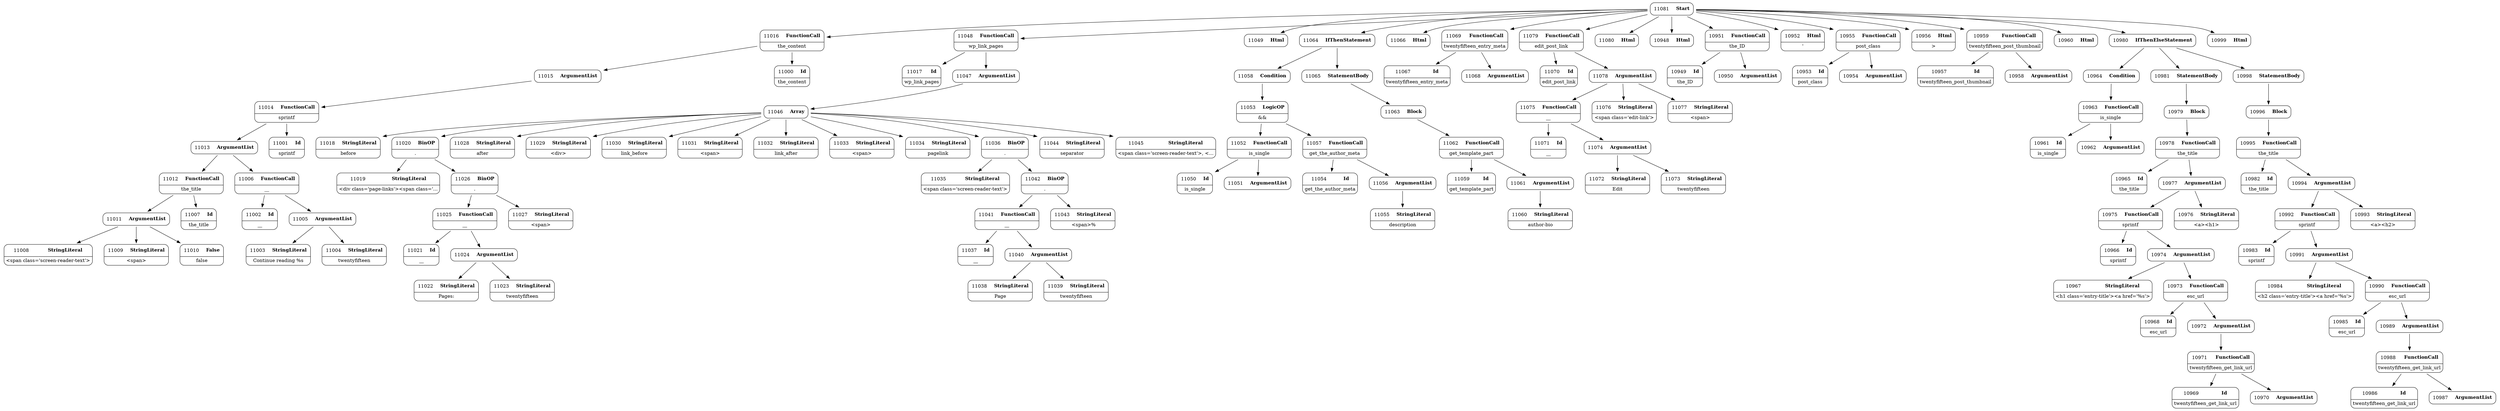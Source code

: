 digraph ast {
node [shape=none];
11008 [label=<<TABLE border='1' cellspacing='0' cellpadding='10' style='rounded' ><TR><TD border='0'>11008</TD><TD border='0'><B>StringLiteral</B></TD></TR><HR/><TR><TD border='0' cellpadding='5' colspan='2'>&lt;span class='screen-reader-text'&gt;</TD></TR></TABLE>>];
11009 [label=<<TABLE border='1' cellspacing='0' cellpadding='10' style='rounded' ><TR><TD border='0'>11009</TD><TD border='0'><B>StringLiteral</B></TD></TR><HR/><TR><TD border='0' cellpadding='5' colspan='2'>&lt;span&gt;</TD></TR></TABLE>>];
11010 [label=<<TABLE border='1' cellspacing='0' cellpadding='10' style='rounded' ><TR><TD border='0'>11010</TD><TD border='0'><B>False</B></TD></TR><HR/><TR><TD border='0' cellpadding='5' colspan='2'>false</TD></TR></TABLE>>];
11011 [label=<<TABLE border='1' cellspacing='0' cellpadding='10' style='rounded' ><TR><TD border='0'>11011</TD><TD border='0'><B>ArgumentList</B></TD></TR></TABLE>>];
11011 -> 11008 [weight=2];
11011 -> 11009 [weight=2];
11011 -> 11010 [weight=2];
11012 [label=<<TABLE border='1' cellspacing='0' cellpadding='10' style='rounded' ><TR><TD border='0'>11012</TD><TD border='0'><B>FunctionCall</B></TD></TR><HR/><TR><TD border='0' cellpadding='5' colspan='2'>the_title</TD></TR></TABLE>>];
11012 -> 11007 [weight=2];
11012 -> 11011 [weight=2];
11013 [label=<<TABLE border='1' cellspacing='0' cellpadding='10' style='rounded' ><TR><TD border='0'>11013</TD><TD border='0'><B>ArgumentList</B></TD></TR></TABLE>>];
11013 -> 11006 [weight=2];
11013 -> 11012 [weight=2];
11014 [label=<<TABLE border='1' cellspacing='0' cellpadding='10' style='rounded' ><TR><TD border='0'>11014</TD><TD border='0'><B>FunctionCall</B></TD></TR><HR/><TR><TD border='0' cellpadding='5' colspan='2'>sprintf</TD></TR></TABLE>>];
11014 -> 11001 [weight=2];
11014 -> 11013 [weight=2];
11015 [label=<<TABLE border='1' cellspacing='0' cellpadding='10' style='rounded' ><TR><TD border='0'>11015</TD><TD border='0'><B>ArgumentList</B></TD></TR></TABLE>>];
11015 -> 11014 [weight=2];
11016 [label=<<TABLE border='1' cellspacing='0' cellpadding='10' style='rounded' ><TR><TD border='0'>11016</TD><TD border='0'><B>FunctionCall</B></TD></TR><HR/><TR><TD border='0' cellpadding='5' colspan='2'>the_content</TD></TR></TABLE>>];
11016 -> 11000 [weight=2];
11016 -> 11015 [weight=2];
11017 [label=<<TABLE border='1' cellspacing='0' cellpadding='10' style='rounded' ><TR><TD border='0'>11017</TD><TD border='0'><B>Id</B></TD></TR><HR/><TR><TD border='0' cellpadding='5' colspan='2'>wp_link_pages</TD></TR></TABLE>>];
11018 [label=<<TABLE border='1' cellspacing='0' cellpadding='10' style='rounded' ><TR><TD border='0'>11018</TD><TD border='0'><B>StringLiteral</B></TD></TR><HR/><TR><TD border='0' cellpadding='5' colspan='2'>before</TD></TR></TABLE>>];
11019 [label=<<TABLE border='1' cellspacing='0' cellpadding='10' style='rounded' ><TR><TD border='0'>11019</TD><TD border='0'><B>StringLiteral</B></TD></TR><HR/><TR><TD border='0' cellpadding='5' colspan='2'>&lt;div class='page-links'&gt;&lt;span class='...</TD></TR></TABLE>>];
11020 [label=<<TABLE border='1' cellspacing='0' cellpadding='10' style='rounded' ><TR><TD border='0'>11020</TD><TD border='0'><B>BinOP</B></TD></TR><HR/><TR><TD border='0' cellpadding='5' colspan='2'>.</TD></TR></TABLE>>];
11020 -> 11019 [weight=2];
11020 -> 11026 [weight=2];
11021 [label=<<TABLE border='1' cellspacing='0' cellpadding='10' style='rounded' ><TR><TD border='0'>11021</TD><TD border='0'><B>Id</B></TD></TR><HR/><TR><TD border='0' cellpadding='5' colspan='2'>__</TD></TR></TABLE>>];
11022 [label=<<TABLE border='1' cellspacing='0' cellpadding='10' style='rounded' ><TR><TD border='0'>11022</TD><TD border='0'><B>StringLiteral</B></TD></TR><HR/><TR><TD border='0' cellpadding='5' colspan='2'>Pages:</TD></TR></TABLE>>];
11023 [label=<<TABLE border='1' cellspacing='0' cellpadding='10' style='rounded' ><TR><TD border='0'>11023</TD><TD border='0'><B>StringLiteral</B></TD></TR><HR/><TR><TD border='0' cellpadding='5' colspan='2'>twentyfifteen</TD></TR></TABLE>>];
11024 [label=<<TABLE border='1' cellspacing='0' cellpadding='10' style='rounded' ><TR><TD border='0'>11024</TD><TD border='0'><B>ArgumentList</B></TD></TR></TABLE>>];
11024 -> 11022 [weight=2];
11024 -> 11023 [weight=2];
11025 [label=<<TABLE border='1' cellspacing='0' cellpadding='10' style='rounded' ><TR><TD border='0'>11025</TD><TD border='0'><B>FunctionCall</B></TD></TR><HR/><TR><TD border='0' cellpadding='5' colspan='2'>__</TD></TR></TABLE>>];
11025 -> 11021 [weight=2];
11025 -> 11024 [weight=2];
11026 [label=<<TABLE border='1' cellspacing='0' cellpadding='10' style='rounded' ><TR><TD border='0'>11026</TD><TD border='0'><B>BinOP</B></TD></TR><HR/><TR><TD border='0' cellpadding='5' colspan='2'>.</TD></TR></TABLE>>];
11026 -> 11025 [weight=2];
11026 -> 11027 [weight=2];
11027 [label=<<TABLE border='1' cellspacing='0' cellpadding='10' style='rounded' ><TR><TD border='0'>11027</TD><TD border='0'><B>StringLiteral</B></TD></TR><HR/><TR><TD border='0' cellpadding='5' colspan='2'>&lt;span&gt;</TD></TR></TABLE>>];
11028 [label=<<TABLE border='1' cellspacing='0' cellpadding='10' style='rounded' ><TR><TD border='0'>11028</TD><TD border='0'><B>StringLiteral</B></TD></TR><HR/><TR><TD border='0' cellpadding='5' colspan='2'>after</TD></TR></TABLE>>];
11029 [label=<<TABLE border='1' cellspacing='0' cellpadding='10' style='rounded' ><TR><TD border='0'>11029</TD><TD border='0'><B>StringLiteral</B></TD></TR><HR/><TR><TD border='0' cellpadding='5' colspan='2'>&lt;div&gt;</TD></TR></TABLE>>];
11030 [label=<<TABLE border='1' cellspacing='0' cellpadding='10' style='rounded' ><TR><TD border='0'>11030</TD><TD border='0'><B>StringLiteral</B></TD></TR><HR/><TR><TD border='0' cellpadding='5' colspan='2'>link_before</TD></TR></TABLE>>];
11031 [label=<<TABLE border='1' cellspacing='0' cellpadding='10' style='rounded' ><TR><TD border='0'>11031</TD><TD border='0'><B>StringLiteral</B></TD></TR><HR/><TR><TD border='0' cellpadding='5' colspan='2'>&lt;span&gt;</TD></TR></TABLE>>];
11032 [label=<<TABLE border='1' cellspacing='0' cellpadding='10' style='rounded' ><TR><TD border='0'>11032</TD><TD border='0'><B>StringLiteral</B></TD></TR><HR/><TR><TD border='0' cellpadding='5' colspan='2'>link_after</TD></TR></TABLE>>];
11033 [label=<<TABLE border='1' cellspacing='0' cellpadding='10' style='rounded' ><TR><TD border='0'>11033</TD><TD border='0'><B>StringLiteral</B></TD></TR><HR/><TR><TD border='0' cellpadding='5' colspan='2'>&lt;span&gt;</TD></TR></TABLE>>];
11034 [label=<<TABLE border='1' cellspacing='0' cellpadding='10' style='rounded' ><TR><TD border='0'>11034</TD><TD border='0'><B>StringLiteral</B></TD></TR><HR/><TR><TD border='0' cellpadding='5' colspan='2'>pagelink</TD></TR></TABLE>>];
11035 [label=<<TABLE border='1' cellspacing='0' cellpadding='10' style='rounded' ><TR><TD border='0'>11035</TD><TD border='0'><B>StringLiteral</B></TD></TR><HR/><TR><TD border='0' cellpadding='5' colspan='2'>&lt;span class='screen-reader-text'&gt;</TD></TR></TABLE>>];
11036 [label=<<TABLE border='1' cellspacing='0' cellpadding='10' style='rounded' ><TR><TD border='0'>11036</TD><TD border='0'><B>BinOP</B></TD></TR><HR/><TR><TD border='0' cellpadding='5' colspan='2'>.</TD></TR></TABLE>>];
11036 -> 11035 [weight=2];
11036 -> 11042 [weight=2];
11037 [label=<<TABLE border='1' cellspacing='0' cellpadding='10' style='rounded' ><TR><TD border='0'>11037</TD><TD border='0'><B>Id</B></TD></TR><HR/><TR><TD border='0' cellpadding='5' colspan='2'>__</TD></TR></TABLE>>];
11038 [label=<<TABLE border='1' cellspacing='0' cellpadding='10' style='rounded' ><TR><TD border='0'>11038</TD><TD border='0'><B>StringLiteral</B></TD></TR><HR/><TR><TD border='0' cellpadding='5' colspan='2'>Page</TD></TR></TABLE>>];
11039 [label=<<TABLE border='1' cellspacing='0' cellpadding='10' style='rounded' ><TR><TD border='0'>11039</TD><TD border='0'><B>StringLiteral</B></TD></TR><HR/><TR><TD border='0' cellpadding='5' colspan='2'>twentyfifteen</TD></TR></TABLE>>];
11040 [label=<<TABLE border='1' cellspacing='0' cellpadding='10' style='rounded' ><TR><TD border='0'>11040</TD><TD border='0'><B>ArgumentList</B></TD></TR></TABLE>>];
11040 -> 11038 [weight=2];
11040 -> 11039 [weight=2];
11041 [label=<<TABLE border='1' cellspacing='0' cellpadding='10' style='rounded' ><TR><TD border='0'>11041</TD><TD border='0'><B>FunctionCall</B></TD></TR><HR/><TR><TD border='0' cellpadding='5' colspan='2'>__</TD></TR></TABLE>>];
11041 -> 11037 [weight=2];
11041 -> 11040 [weight=2];
11042 [label=<<TABLE border='1' cellspacing='0' cellpadding='10' style='rounded' ><TR><TD border='0'>11042</TD><TD border='0'><B>BinOP</B></TD></TR><HR/><TR><TD border='0' cellpadding='5' colspan='2'>.</TD></TR></TABLE>>];
11042 -> 11041 [weight=2];
11042 -> 11043 [weight=2];
11043 [label=<<TABLE border='1' cellspacing='0' cellpadding='10' style='rounded' ><TR><TD border='0'>11043</TD><TD border='0'><B>StringLiteral</B></TD></TR><HR/><TR><TD border='0' cellpadding='5' colspan='2'> &lt;span&gt;%</TD></TR></TABLE>>];
11044 [label=<<TABLE border='1' cellspacing='0' cellpadding='10' style='rounded' ><TR><TD border='0'>11044</TD><TD border='0'><B>StringLiteral</B></TD></TR><HR/><TR><TD border='0' cellpadding='5' colspan='2'>separator</TD></TR></TABLE>>];
11045 [label=<<TABLE border='1' cellspacing='0' cellpadding='10' style='rounded' ><TR><TD border='0'>11045</TD><TD border='0'><B>StringLiteral</B></TD></TR><HR/><TR><TD border='0' cellpadding='5' colspan='2'>&lt;span class='screen-reader-text'&gt;, &lt;...</TD></TR></TABLE>>];
11046 [label=<<TABLE border='1' cellspacing='0' cellpadding='10' style='rounded' ><TR><TD border='0'>11046</TD><TD border='0'><B>Array</B></TD></TR></TABLE>>];
11046 -> 11018 [weight=2];
11046 -> 11020 [weight=2];
11046 -> 11028 [weight=2];
11046 -> 11029 [weight=2];
11046 -> 11030 [weight=2];
11046 -> 11031 [weight=2];
11046 -> 11032 [weight=2];
11046 -> 11033 [weight=2];
11046 -> 11034 [weight=2];
11046 -> 11036 [weight=2];
11046 -> 11044 [weight=2];
11046 -> 11045 [weight=2];
11047 [label=<<TABLE border='1' cellspacing='0' cellpadding='10' style='rounded' ><TR><TD border='0'>11047</TD><TD border='0'><B>ArgumentList</B></TD></TR></TABLE>>];
11047 -> 11046 [weight=2];
11048 [label=<<TABLE border='1' cellspacing='0' cellpadding='10' style='rounded' ><TR><TD border='0'>11048</TD><TD border='0'><B>FunctionCall</B></TD></TR><HR/><TR><TD border='0' cellpadding='5' colspan='2'>wp_link_pages</TD></TR></TABLE>>];
11048 -> 11017 [weight=2];
11048 -> 11047 [weight=2];
11049 [label=<<TABLE border='1' cellspacing='0' cellpadding='10' style='rounded' ><TR><TD border='0'>11049</TD><TD border='0'><B>Html</B></TD></TR></TABLE>>];
11050 [label=<<TABLE border='1' cellspacing='0' cellpadding='10' style='rounded' ><TR><TD border='0'>11050</TD><TD border='0'><B>Id</B></TD></TR><HR/><TR><TD border='0' cellpadding='5' colspan='2'>is_single</TD></TR></TABLE>>];
11051 [label=<<TABLE border='1' cellspacing='0' cellpadding='10' style='rounded' ><TR><TD border='0'>11051</TD><TD border='0'><B>ArgumentList</B></TD></TR></TABLE>>];
11052 [label=<<TABLE border='1' cellspacing='0' cellpadding='10' style='rounded' ><TR><TD border='0'>11052</TD><TD border='0'><B>FunctionCall</B></TD></TR><HR/><TR><TD border='0' cellpadding='5' colspan='2'>is_single</TD></TR></TABLE>>];
11052 -> 11050 [weight=2];
11052 -> 11051 [weight=2];
11053 [label=<<TABLE border='1' cellspacing='0' cellpadding='10' style='rounded' ><TR><TD border='0'>11053</TD><TD border='0'><B>LogicOP</B></TD></TR><HR/><TR><TD border='0' cellpadding='5' colspan='2'>&amp;&amp;</TD></TR></TABLE>>];
11053 -> 11052 [weight=2];
11053 -> 11057 [weight=2];
11054 [label=<<TABLE border='1' cellspacing='0' cellpadding='10' style='rounded' ><TR><TD border='0'>11054</TD><TD border='0'><B>Id</B></TD></TR><HR/><TR><TD border='0' cellpadding='5' colspan='2'>get_the_author_meta</TD></TR></TABLE>>];
11055 [label=<<TABLE border='1' cellspacing='0' cellpadding='10' style='rounded' ><TR><TD border='0'>11055</TD><TD border='0'><B>StringLiteral</B></TD></TR><HR/><TR><TD border='0' cellpadding='5' colspan='2'>description</TD></TR></TABLE>>];
11056 [label=<<TABLE border='1' cellspacing='0' cellpadding='10' style='rounded' ><TR><TD border='0'>11056</TD><TD border='0'><B>ArgumentList</B></TD></TR></TABLE>>];
11056 -> 11055 [weight=2];
11057 [label=<<TABLE border='1' cellspacing='0' cellpadding='10' style='rounded' ><TR><TD border='0'>11057</TD><TD border='0'><B>FunctionCall</B></TD></TR><HR/><TR><TD border='0' cellpadding='5' colspan='2'>get_the_author_meta</TD></TR></TABLE>>];
11057 -> 11054 [weight=2];
11057 -> 11056 [weight=2];
11058 [label=<<TABLE border='1' cellspacing='0' cellpadding='10' style='rounded' ><TR><TD border='0'>11058</TD><TD border='0'><B>Condition</B></TD></TR></TABLE>>];
11058 -> 11053 [weight=2];
11059 [label=<<TABLE border='1' cellspacing='0' cellpadding='10' style='rounded' ><TR><TD border='0'>11059</TD><TD border='0'><B>Id</B></TD></TR><HR/><TR><TD border='0' cellpadding='5' colspan='2'>get_template_part</TD></TR></TABLE>>];
11060 [label=<<TABLE border='1' cellspacing='0' cellpadding='10' style='rounded' ><TR><TD border='0'>11060</TD><TD border='0'><B>StringLiteral</B></TD></TR><HR/><TR><TD border='0' cellpadding='5' colspan='2'>author-bio</TD></TR></TABLE>>];
11061 [label=<<TABLE border='1' cellspacing='0' cellpadding='10' style='rounded' ><TR><TD border='0'>11061</TD><TD border='0'><B>ArgumentList</B></TD></TR></TABLE>>];
11061 -> 11060 [weight=2];
11062 [label=<<TABLE border='1' cellspacing='0' cellpadding='10' style='rounded' ><TR><TD border='0'>11062</TD><TD border='0'><B>FunctionCall</B></TD></TR><HR/><TR><TD border='0' cellpadding='5' colspan='2'>get_template_part</TD></TR></TABLE>>];
11062 -> 11059 [weight=2];
11062 -> 11061 [weight=2];
11063 [label=<<TABLE border='1' cellspacing='0' cellpadding='10' style='rounded' ><TR><TD border='0'>11063</TD><TD border='0'><B>Block</B></TD></TR></TABLE>>];
11063 -> 11062 [weight=2];
11064 [label=<<TABLE border='1' cellspacing='0' cellpadding='10' style='rounded' ><TR><TD border='0'>11064</TD><TD border='0'><B>IfThenStatement</B></TD></TR></TABLE>>];
11064 -> 11058 [weight=2];
11064 -> 11065 [weight=2];
11065 [label=<<TABLE border='1' cellspacing='0' cellpadding='10' style='rounded' ><TR><TD border='0'>11065</TD><TD border='0'><B>StatementBody</B></TD></TR></TABLE>>];
11065 -> 11063 [weight=2];
11066 [label=<<TABLE border='1' cellspacing='0' cellpadding='10' style='rounded' ><TR><TD border='0'>11066</TD><TD border='0'><B>Html</B></TD></TR></TABLE>>];
11067 [label=<<TABLE border='1' cellspacing='0' cellpadding='10' style='rounded' ><TR><TD border='0'>11067</TD><TD border='0'><B>Id</B></TD></TR><HR/><TR><TD border='0' cellpadding='5' colspan='2'>twentyfifteen_entry_meta</TD></TR></TABLE>>];
11068 [label=<<TABLE border='1' cellspacing='0' cellpadding='10' style='rounded' ><TR><TD border='0'>11068</TD><TD border='0'><B>ArgumentList</B></TD></TR></TABLE>>];
11069 [label=<<TABLE border='1' cellspacing='0' cellpadding='10' style='rounded' ><TR><TD border='0'>11069</TD><TD border='0'><B>FunctionCall</B></TD></TR><HR/><TR><TD border='0' cellpadding='5' colspan='2'>twentyfifteen_entry_meta</TD></TR></TABLE>>];
11069 -> 11067 [weight=2];
11069 -> 11068 [weight=2];
11070 [label=<<TABLE border='1' cellspacing='0' cellpadding='10' style='rounded' ><TR><TD border='0'>11070</TD><TD border='0'><B>Id</B></TD></TR><HR/><TR><TD border='0' cellpadding='5' colspan='2'>edit_post_link</TD></TR></TABLE>>];
11071 [label=<<TABLE border='1' cellspacing='0' cellpadding='10' style='rounded' ><TR><TD border='0'>11071</TD><TD border='0'><B>Id</B></TD></TR><HR/><TR><TD border='0' cellpadding='5' colspan='2'>__</TD></TR></TABLE>>];
11072 [label=<<TABLE border='1' cellspacing='0' cellpadding='10' style='rounded' ><TR><TD border='0'>11072</TD><TD border='0'><B>StringLiteral</B></TD></TR><HR/><TR><TD border='0' cellpadding='5' colspan='2'>Edit</TD></TR></TABLE>>];
11073 [label=<<TABLE border='1' cellspacing='0' cellpadding='10' style='rounded' ><TR><TD border='0'>11073</TD><TD border='0'><B>StringLiteral</B></TD></TR><HR/><TR><TD border='0' cellpadding='5' colspan='2'>twentyfifteen</TD></TR></TABLE>>];
11074 [label=<<TABLE border='1' cellspacing='0' cellpadding='10' style='rounded' ><TR><TD border='0'>11074</TD><TD border='0'><B>ArgumentList</B></TD></TR></TABLE>>];
11074 -> 11072 [weight=2];
11074 -> 11073 [weight=2];
11075 [label=<<TABLE border='1' cellspacing='0' cellpadding='10' style='rounded' ><TR><TD border='0'>11075</TD><TD border='0'><B>FunctionCall</B></TD></TR><HR/><TR><TD border='0' cellpadding='5' colspan='2'>__</TD></TR></TABLE>>];
11075 -> 11071 [weight=2];
11075 -> 11074 [weight=2];
11076 [label=<<TABLE border='1' cellspacing='0' cellpadding='10' style='rounded' ><TR><TD border='0'>11076</TD><TD border='0'><B>StringLiteral</B></TD></TR><HR/><TR><TD border='0' cellpadding='5' colspan='2'>&lt;span class='edit-link'&gt;</TD></TR></TABLE>>];
11077 [label=<<TABLE border='1' cellspacing='0' cellpadding='10' style='rounded' ><TR><TD border='0'>11077</TD><TD border='0'><B>StringLiteral</B></TD></TR><HR/><TR><TD border='0' cellpadding='5' colspan='2'>&lt;span&gt;</TD></TR></TABLE>>];
11078 [label=<<TABLE border='1' cellspacing='0' cellpadding='10' style='rounded' ><TR><TD border='0'>11078</TD><TD border='0'><B>ArgumentList</B></TD></TR></TABLE>>];
11078 -> 11075 [weight=2];
11078 -> 11076 [weight=2];
11078 -> 11077 [weight=2];
11079 [label=<<TABLE border='1' cellspacing='0' cellpadding='10' style='rounded' ><TR><TD border='0'>11079</TD><TD border='0'><B>FunctionCall</B></TD></TR><HR/><TR><TD border='0' cellpadding='5' colspan='2'>edit_post_link</TD></TR></TABLE>>];
11079 -> 11070 [weight=2];
11079 -> 11078 [weight=2];
11080 [label=<<TABLE border='1' cellspacing='0' cellpadding='10' style='rounded' ><TR><TD border='0'>11080</TD><TD border='0'><B>Html</B></TD></TR></TABLE>>];
11081 [label=<<TABLE border='1' cellspacing='0' cellpadding='10' style='rounded' ><TR><TD border='0'>11081</TD><TD border='0'><B>Start</B></TD></TR></TABLE>>];
11081 -> 10948 [weight=2];
11081 -> 10951 [weight=2];
11081 -> 10952 [weight=2];
11081 -> 10955 [weight=2];
11081 -> 10956 [weight=2];
11081 -> 10959 [weight=2];
11081 -> 10960 [weight=2];
11081 -> 10980 [weight=2];
11081 -> 10999 [weight=2];
11081 -> 11016 [weight=2];
11081 -> 11048 [weight=2];
11081 -> 11049 [weight=2];
11081 -> 11064 [weight=2];
11081 -> 11066 [weight=2];
11081 -> 11069 [weight=2];
11081 -> 11079 [weight=2];
11081 -> 11080 [weight=2];
10948 [label=<<TABLE border='1' cellspacing='0' cellpadding='10' style='rounded' ><TR><TD border='0'>10948</TD><TD border='0'><B>Html</B></TD></TR></TABLE>>];
10949 [label=<<TABLE border='1' cellspacing='0' cellpadding='10' style='rounded' ><TR><TD border='0'>10949</TD><TD border='0'><B>Id</B></TD></TR><HR/><TR><TD border='0' cellpadding='5' colspan='2'>the_ID</TD></TR></TABLE>>];
10950 [label=<<TABLE border='1' cellspacing='0' cellpadding='10' style='rounded' ><TR><TD border='0'>10950</TD><TD border='0'><B>ArgumentList</B></TD></TR></TABLE>>];
10951 [label=<<TABLE border='1' cellspacing='0' cellpadding='10' style='rounded' ><TR><TD border='0'>10951</TD><TD border='0'><B>FunctionCall</B></TD></TR><HR/><TR><TD border='0' cellpadding='5' colspan='2'>the_ID</TD></TR></TABLE>>];
10951 -> 10949 [weight=2];
10951 -> 10950 [weight=2];
10952 [label=<<TABLE border='1' cellspacing='0' cellpadding='10' style='rounded' ><TR><TD border='0'>10952</TD><TD border='0'><B>Html</B></TD></TR><HR/><TR><TD border='0' cellpadding='5' colspan='2'>'</TD></TR></TABLE>>];
10953 [label=<<TABLE border='1' cellspacing='0' cellpadding='10' style='rounded' ><TR><TD border='0'>10953</TD><TD border='0'><B>Id</B></TD></TR><HR/><TR><TD border='0' cellpadding='5' colspan='2'>post_class</TD></TR></TABLE>>];
10954 [label=<<TABLE border='1' cellspacing='0' cellpadding='10' style='rounded' ><TR><TD border='0'>10954</TD><TD border='0'><B>ArgumentList</B></TD></TR></TABLE>>];
10955 [label=<<TABLE border='1' cellspacing='0' cellpadding='10' style='rounded' ><TR><TD border='0'>10955</TD><TD border='0'><B>FunctionCall</B></TD></TR><HR/><TR><TD border='0' cellpadding='5' colspan='2'>post_class</TD></TR></TABLE>>];
10955 -> 10953 [weight=2];
10955 -> 10954 [weight=2];
10956 [label=<<TABLE border='1' cellspacing='0' cellpadding='10' style='rounded' ><TR><TD border='0'>10956</TD><TD border='0'><B>Html</B></TD></TR><HR/><TR><TD border='0' cellpadding='5' colspan='2'>&gt;</TD></TR></TABLE>>];
10957 [label=<<TABLE border='1' cellspacing='0' cellpadding='10' style='rounded' ><TR><TD border='0'>10957</TD><TD border='0'><B>Id</B></TD></TR><HR/><TR><TD border='0' cellpadding='5' colspan='2'>twentyfifteen_post_thumbnail</TD></TR></TABLE>>];
10958 [label=<<TABLE border='1' cellspacing='0' cellpadding='10' style='rounded' ><TR><TD border='0'>10958</TD><TD border='0'><B>ArgumentList</B></TD></TR></TABLE>>];
10959 [label=<<TABLE border='1' cellspacing='0' cellpadding='10' style='rounded' ><TR><TD border='0'>10959</TD><TD border='0'><B>FunctionCall</B></TD></TR><HR/><TR><TD border='0' cellpadding='5' colspan='2'>twentyfifteen_post_thumbnail</TD></TR></TABLE>>];
10959 -> 10957 [weight=2];
10959 -> 10958 [weight=2];
10960 [label=<<TABLE border='1' cellspacing='0' cellpadding='10' style='rounded' ><TR><TD border='0'>10960</TD><TD border='0'><B>Html</B></TD></TR></TABLE>>];
10961 [label=<<TABLE border='1' cellspacing='0' cellpadding='10' style='rounded' ><TR><TD border='0'>10961</TD><TD border='0'><B>Id</B></TD></TR><HR/><TR><TD border='0' cellpadding='5' colspan='2'>is_single</TD></TR></TABLE>>];
10962 [label=<<TABLE border='1' cellspacing='0' cellpadding='10' style='rounded' ><TR><TD border='0'>10962</TD><TD border='0'><B>ArgumentList</B></TD></TR></TABLE>>];
10963 [label=<<TABLE border='1' cellspacing='0' cellpadding='10' style='rounded' ><TR><TD border='0'>10963</TD><TD border='0'><B>FunctionCall</B></TD></TR><HR/><TR><TD border='0' cellpadding='5' colspan='2'>is_single</TD></TR></TABLE>>];
10963 -> 10961 [weight=2];
10963 -> 10962 [weight=2];
10964 [label=<<TABLE border='1' cellspacing='0' cellpadding='10' style='rounded' ><TR><TD border='0'>10964</TD><TD border='0'><B>Condition</B></TD></TR></TABLE>>];
10964 -> 10963 [weight=2];
10965 [label=<<TABLE border='1' cellspacing='0' cellpadding='10' style='rounded' ><TR><TD border='0'>10965</TD><TD border='0'><B>Id</B></TD></TR><HR/><TR><TD border='0' cellpadding='5' colspan='2'>the_title</TD></TR></TABLE>>];
10966 [label=<<TABLE border='1' cellspacing='0' cellpadding='10' style='rounded' ><TR><TD border='0'>10966</TD><TD border='0'><B>Id</B></TD></TR><HR/><TR><TD border='0' cellpadding='5' colspan='2'>sprintf</TD></TR></TABLE>>];
10967 [label=<<TABLE border='1' cellspacing='0' cellpadding='10' style='rounded' ><TR><TD border='0'>10967</TD><TD border='0'><B>StringLiteral</B></TD></TR><HR/><TR><TD border='0' cellpadding='5' colspan='2'>&lt;h1 class='entry-title'&gt;&lt;a href='%s'&gt;</TD></TR></TABLE>>];
10968 [label=<<TABLE border='1' cellspacing='0' cellpadding='10' style='rounded' ><TR><TD border='0'>10968</TD><TD border='0'><B>Id</B></TD></TR><HR/><TR><TD border='0' cellpadding='5' colspan='2'>esc_url</TD></TR></TABLE>>];
10969 [label=<<TABLE border='1' cellspacing='0' cellpadding='10' style='rounded' ><TR><TD border='0'>10969</TD><TD border='0'><B>Id</B></TD></TR><HR/><TR><TD border='0' cellpadding='5' colspan='2'>twentyfifteen_get_link_url</TD></TR></TABLE>>];
10970 [label=<<TABLE border='1' cellspacing='0' cellpadding='10' style='rounded' ><TR><TD border='0'>10970</TD><TD border='0'><B>ArgumentList</B></TD></TR></TABLE>>];
10971 [label=<<TABLE border='1' cellspacing='0' cellpadding='10' style='rounded' ><TR><TD border='0'>10971</TD><TD border='0'><B>FunctionCall</B></TD></TR><HR/><TR><TD border='0' cellpadding='5' colspan='2'>twentyfifteen_get_link_url</TD></TR></TABLE>>];
10971 -> 10969 [weight=2];
10971 -> 10970 [weight=2];
10972 [label=<<TABLE border='1' cellspacing='0' cellpadding='10' style='rounded' ><TR><TD border='0'>10972</TD><TD border='0'><B>ArgumentList</B></TD></TR></TABLE>>];
10972 -> 10971 [weight=2];
10973 [label=<<TABLE border='1' cellspacing='0' cellpadding='10' style='rounded' ><TR><TD border='0'>10973</TD><TD border='0'><B>FunctionCall</B></TD></TR><HR/><TR><TD border='0' cellpadding='5' colspan='2'>esc_url</TD></TR></TABLE>>];
10973 -> 10968 [weight=2];
10973 -> 10972 [weight=2];
10974 [label=<<TABLE border='1' cellspacing='0' cellpadding='10' style='rounded' ><TR><TD border='0'>10974</TD><TD border='0'><B>ArgumentList</B></TD></TR></TABLE>>];
10974 -> 10967 [weight=2];
10974 -> 10973 [weight=2];
10975 [label=<<TABLE border='1' cellspacing='0' cellpadding='10' style='rounded' ><TR><TD border='0'>10975</TD><TD border='0'><B>FunctionCall</B></TD></TR><HR/><TR><TD border='0' cellpadding='5' colspan='2'>sprintf</TD></TR></TABLE>>];
10975 -> 10966 [weight=2];
10975 -> 10974 [weight=2];
10976 [label=<<TABLE border='1' cellspacing='0' cellpadding='10' style='rounded' ><TR><TD border='0'>10976</TD><TD border='0'><B>StringLiteral</B></TD></TR><HR/><TR><TD border='0' cellpadding='5' colspan='2'>&lt;a&gt;&lt;h1&gt;</TD></TR></TABLE>>];
10977 [label=<<TABLE border='1' cellspacing='0' cellpadding='10' style='rounded' ><TR><TD border='0'>10977</TD><TD border='0'><B>ArgumentList</B></TD></TR></TABLE>>];
10977 -> 10975 [weight=2];
10977 -> 10976 [weight=2];
10978 [label=<<TABLE border='1' cellspacing='0' cellpadding='10' style='rounded' ><TR><TD border='0'>10978</TD><TD border='0'><B>FunctionCall</B></TD></TR><HR/><TR><TD border='0' cellpadding='5' colspan='2'>the_title</TD></TR></TABLE>>];
10978 -> 10965 [weight=2];
10978 -> 10977 [weight=2];
10979 [label=<<TABLE border='1' cellspacing='0' cellpadding='10' style='rounded' ><TR><TD border='0'>10979</TD><TD border='0'><B>Block</B></TD></TR></TABLE>>];
10979 -> 10978 [weight=2];
10980 [label=<<TABLE border='1' cellspacing='0' cellpadding='10' style='rounded' ><TR><TD border='0'>10980</TD><TD border='0'><B>IfThenElseStatement</B></TD></TR></TABLE>>];
10980 -> 10964 [weight=2];
10980 -> 10981 [weight=2];
10980 -> 10998 [weight=2];
10981 [label=<<TABLE border='1' cellspacing='0' cellpadding='10' style='rounded' ><TR><TD border='0'>10981</TD><TD border='0'><B>StatementBody</B></TD></TR></TABLE>>];
10981 -> 10979 [weight=2];
10982 [label=<<TABLE border='1' cellspacing='0' cellpadding='10' style='rounded' ><TR><TD border='0'>10982</TD><TD border='0'><B>Id</B></TD></TR><HR/><TR><TD border='0' cellpadding='5' colspan='2'>the_title</TD></TR></TABLE>>];
10983 [label=<<TABLE border='1' cellspacing='0' cellpadding='10' style='rounded' ><TR><TD border='0'>10983</TD><TD border='0'><B>Id</B></TD></TR><HR/><TR><TD border='0' cellpadding='5' colspan='2'>sprintf</TD></TR></TABLE>>];
10984 [label=<<TABLE border='1' cellspacing='0' cellpadding='10' style='rounded' ><TR><TD border='0'>10984</TD><TD border='0'><B>StringLiteral</B></TD></TR><HR/><TR><TD border='0' cellpadding='5' colspan='2'>&lt;h2 class='entry-title'&gt;&lt;a href='%s'&gt;</TD></TR></TABLE>>];
10985 [label=<<TABLE border='1' cellspacing='0' cellpadding='10' style='rounded' ><TR><TD border='0'>10985</TD><TD border='0'><B>Id</B></TD></TR><HR/><TR><TD border='0' cellpadding='5' colspan='2'>esc_url</TD></TR></TABLE>>];
10986 [label=<<TABLE border='1' cellspacing='0' cellpadding='10' style='rounded' ><TR><TD border='0'>10986</TD><TD border='0'><B>Id</B></TD></TR><HR/><TR><TD border='0' cellpadding='5' colspan='2'>twentyfifteen_get_link_url</TD></TR></TABLE>>];
10987 [label=<<TABLE border='1' cellspacing='0' cellpadding='10' style='rounded' ><TR><TD border='0'>10987</TD><TD border='0'><B>ArgumentList</B></TD></TR></TABLE>>];
10988 [label=<<TABLE border='1' cellspacing='0' cellpadding='10' style='rounded' ><TR><TD border='0'>10988</TD><TD border='0'><B>FunctionCall</B></TD></TR><HR/><TR><TD border='0' cellpadding='5' colspan='2'>twentyfifteen_get_link_url</TD></TR></TABLE>>];
10988 -> 10986 [weight=2];
10988 -> 10987 [weight=2];
10989 [label=<<TABLE border='1' cellspacing='0' cellpadding='10' style='rounded' ><TR><TD border='0'>10989</TD><TD border='0'><B>ArgumentList</B></TD></TR></TABLE>>];
10989 -> 10988 [weight=2];
10990 [label=<<TABLE border='1' cellspacing='0' cellpadding='10' style='rounded' ><TR><TD border='0'>10990</TD><TD border='0'><B>FunctionCall</B></TD></TR><HR/><TR><TD border='0' cellpadding='5' colspan='2'>esc_url</TD></TR></TABLE>>];
10990 -> 10985 [weight=2];
10990 -> 10989 [weight=2];
10991 [label=<<TABLE border='1' cellspacing='0' cellpadding='10' style='rounded' ><TR><TD border='0'>10991</TD><TD border='0'><B>ArgumentList</B></TD></TR></TABLE>>];
10991 -> 10984 [weight=2];
10991 -> 10990 [weight=2];
10992 [label=<<TABLE border='1' cellspacing='0' cellpadding='10' style='rounded' ><TR><TD border='0'>10992</TD><TD border='0'><B>FunctionCall</B></TD></TR><HR/><TR><TD border='0' cellpadding='5' colspan='2'>sprintf</TD></TR></TABLE>>];
10992 -> 10983 [weight=2];
10992 -> 10991 [weight=2];
10993 [label=<<TABLE border='1' cellspacing='0' cellpadding='10' style='rounded' ><TR><TD border='0'>10993</TD><TD border='0'><B>StringLiteral</B></TD></TR><HR/><TR><TD border='0' cellpadding='5' colspan='2'>&lt;a&gt;&lt;h2&gt;</TD></TR></TABLE>>];
10994 [label=<<TABLE border='1' cellspacing='0' cellpadding='10' style='rounded' ><TR><TD border='0'>10994</TD><TD border='0'><B>ArgumentList</B></TD></TR></TABLE>>];
10994 -> 10992 [weight=2];
10994 -> 10993 [weight=2];
10995 [label=<<TABLE border='1' cellspacing='0' cellpadding='10' style='rounded' ><TR><TD border='0'>10995</TD><TD border='0'><B>FunctionCall</B></TD></TR><HR/><TR><TD border='0' cellpadding='5' colspan='2'>the_title</TD></TR></TABLE>>];
10995 -> 10982 [weight=2];
10995 -> 10994 [weight=2];
10996 [label=<<TABLE border='1' cellspacing='0' cellpadding='10' style='rounded' ><TR><TD border='0'>10996</TD><TD border='0'><B>Block</B></TD></TR></TABLE>>];
10996 -> 10995 [weight=2];
10998 [label=<<TABLE border='1' cellspacing='0' cellpadding='10' style='rounded' ><TR><TD border='0'>10998</TD><TD border='0'><B>StatementBody</B></TD></TR></TABLE>>];
10998 -> 10996 [weight=2];
10999 [label=<<TABLE border='1' cellspacing='0' cellpadding='10' style='rounded' ><TR><TD border='0'>10999</TD><TD border='0'><B>Html</B></TD></TR></TABLE>>];
11000 [label=<<TABLE border='1' cellspacing='0' cellpadding='10' style='rounded' ><TR><TD border='0'>11000</TD><TD border='0'><B>Id</B></TD></TR><HR/><TR><TD border='0' cellpadding='5' colspan='2'>the_content</TD></TR></TABLE>>];
11001 [label=<<TABLE border='1' cellspacing='0' cellpadding='10' style='rounded' ><TR><TD border='0'>11001</TD><TD border='0'><B>Id</B></TD></TR><HR/><TR><TD border='0' cellpadding='5' colspan='2'>sprintf</TD></TR></TABLE>>];
11002 [label=<<TABLE border='1' cellspacing='0' cellpadding='10' style='rounded' ><TR><TD border='0'>11002</TD><TD border='0'><B>Id</B></TD></TR><HR/><TR><TD border='0' cellpadding='5' colspan='2'>__</TD></TR></TABLE>>];
11003 [label=<<TABLE border='1' cellspacing='0' cellpadding='10' style='rounded' ><TR><TD border='0'>11003</TD><TD border='0'><B>StringLiteral</B></TD></TR><HR/><TR><TD border='0' cellpadding='5' colspan='2'>Continue reading %s</TD></TR></TABLE>>];
11004 [label=<<TABLE border='1' cellspacing='0' cellpadding='10' style='rounded' ><TR><TD border='0'>11004</TD><TD border='0'><B>StringLiteral</B></TD></TR><HR/><TR><TD border='0' cellpadding='5' colspan='2'>twentyfifteen</TD></TR></TABLE>>];
11005 [label=<<TABLE border='1' cellspacing='0' cellpadding='10' style='rounded' ><TR><TD border='0'>11005</TD><TD border='0'><B>ArgumentList</B></TD></TR></TABLE>>];
11005 -> 11003 [weight=2];
11005 -> 11004 [weight=2];
11006 [label=<<TABLE border='1' cellspacing='0' cellpadding='10' style='rounded' ><TR><TD border='0'>11006</TD><TD border='0'><B>FunctionCall</B></TD></TR><HR/><TR><TD border='0' cellpadding='5' colspan='2'>__</TD></TR></TABLE>>];
11006 -> 11002 [weight=2];
11006 -> 11005 [weight=2];
11007 [label=<<TABLE border='1' cellspacing='0' cellpadding='10' style='rounded' ><TR><TD border='0'>11007</TD><TD border='0'><B>Id</B></TD></TR><HR/><TR><TD border='0' cellpadding='5' colspan='2'>the_title</TD></TR></TABLE>>];
}
